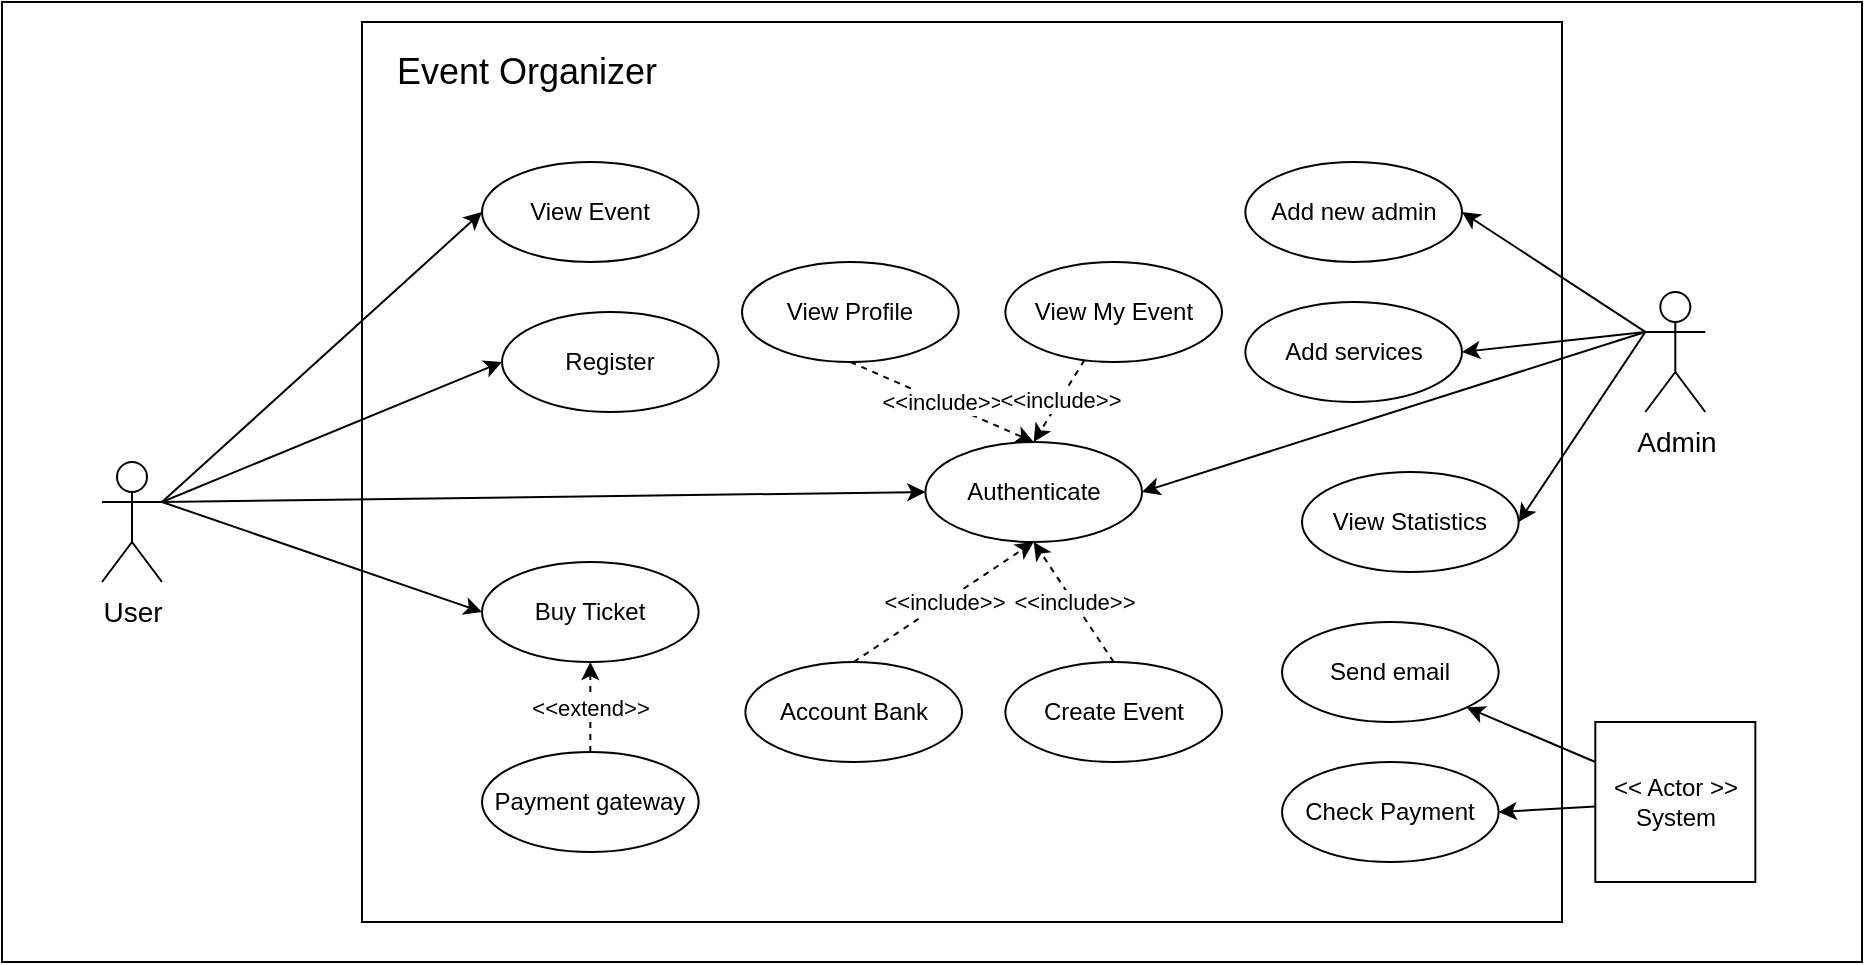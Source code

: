 <mxfile version="20.4.0" type="github">
  <diagram id="C9PHexbScycsoSmm_nkF" name="Page-1">
    <mxGraphModel dx="1038" dy="587" grid="1" gridSize="10" guides="1" tooltips="1" connect="1" arrows="1" fold="1" page="1" pageScale="1" pageWidth="850" pageHeight="1100" math="0" shadow="0">
      <root>
        <mxCell id="0" />
        <mxCell id="1" parent="0" />
        <mxCell id="6DrTKPntKGNxcgU90YKC-1" value="User" style="shape=umlActor;verticalLabelPosition=bottom;verticalAlign=top;html=1;outlineConnect=0;fontSize=14;" parent="1" vertex="1">
          <mxGeometry x="120" y="240" width="30" height="60" as="geometry" />
        </mxCell>
        <mxCell id="6DrTKPntKGNxcgU90YKC-2" value="Admin" style="shape=umlActor;verticalLabelPosition=bottom;verticalAlign=top;html=1;outlineConnect=0;fontSize=14;" parent="1" vertex="1">
          <mxGeometry x="891.66" y="155" width="30" height="60" as="geometry" />
        </mxCell>
        <mxCell id="2XuX14cPeexHmu0yOcSn-1" value="Authenticate" style="ellipse;whiteSpace=wrap;html=1;" vertex="1" parent="1">
          <mxGeometry x="531.68" y="230" width="108.33" height="50" as="geometry" />
        </mxCell>
        <mxCell id="2XuX14cPeexHmu0yOcSn-2" value="Register" style="ellipse;whiteSpace=wrap;html=1;" vertex="1" parent="1">
          <mxGeometry x="320" y="165" width="108.33" height="50" as="geometry" />
        </mxCell>
        <mxCell id="2XuX14cPeexHmu0yOcSn-3" value="View Event" style="ellipse;whiteSpace=wrap;html=1;" vertex="1" parent="1">
          <mxGeometry x="310" y="90" width="108.33" height="50" as="geometry" />
        </mxCell>
        <mxCell id="2XuX14cPeexHmu0yOcSn-4" value="Buy Ticket" style="ellipse;whiteSpace=wrap;html=1;" vertex="1" parent="1">
          <mxGeometry x="310" y="290" width="108.33" height="50" as="geometry" />
        </mxCell>
        <mxCell id="2XuX14cPeexHmu0yOcSn-5" value="Payment gateway" style="ellipse;whiteSpace=wrap;html=1;" vertex="1" parent="1">
          <mxGeometry x="310" y="385" width="108.34" height="50" as="geometry" />
        </mxCell>
        <mxCell id="2XuX14cPeexHmu0yOcSn-8" value="Add services" style="ellipse;whiteSpace=wrap;html=1;" vertex="1" parent="1">
          <mxGeometry x="691.66" y="160" width="108.34" height="50" as="geometry" />
        </mxCell>
        <mxCell id="2XuX14cPeexHmu0yOcSn-9" value="View Statistics" style="ellipse;whiteSpace=wrap;html=1;" vertex="1" parent="1">
          <mxGeometry x="720" y="245" width="108.34" height="50" as="geometry" />
        </mxCell>
        <mxCell id="2XuX14cPeexHmu0yOcSn-10" value="Add new admin" style="ellipse;whiteSpace=wrap;html=1;" vertex="1" parent="1">
          <mxGeometry x="691.66" y="90" width="108.34" height="50" as="geometry" />
        </mxCell>
        <mxCell id="2XuX14cPeexHmu0yOcSn-13" value="View Profile" style="ellipse;whiteSpace=wrap;html=1;" vertex="1" parent="1">
          <mxGeometry x="440" y="140" width="108.34" height="50" as="geometry" />
        </mxCell>
        <mxCell id="2XuX14cPeexHmu0yOcSn-14" value="" style="endArrow=classic;html=1;rounded=0;entryX=0;entryY=0.5;entryDx=0;entryDy=0;exitX=1;exitY=0.333;exitDx=0;exitDy=0;exitPerimeter=0;" edge="1" parent="1" source="6DrTKPntKGNxcgU90YKC-1" target="2XuX14cPeexHmu0yOcSn-1">
          <mxGeometry width="50" height="50" relative="1" as="geometry">
            <mxPoint x="350" y="250" as="sourcePoint" />
            <mxPoint x="400" y="200" as="targetPoint" />
          </mxGeometry>
        </mxCell>
        <mxCell id="2XuX14cPeexHmu0yOcSn-15" value="" style="endArrow=classic;html=1;rounded=0;entryX=0;entryY=0.5;entryDx=0;entryDy=0;exitX=1;exitY=0.333;exitDx=0;exitDy=0;exitPerimeter=0;" edge="1" parent="1" source="6DrTKPntKGNxcgU90YKC-1" target="2XuX14cPeexHmu0yOcSn-2">
          <mxGeometry width="50" height="50" relative="1" as="geometry">
            <mxPoint x="110" y="270" as="sourcePoint" />
            <mxPoint x="300" y="125" as="targetPoint" />
          </mxGeometry>
        </mxCell>
        <mxCell id="2XuX14cPeexHmu0yOcSn-16" value="" style="endArrow=classic;html=1;rounded=0;entryX=0;entryY=0.5;entryDx=0;entryDy=0;exitX=1;exitY=0.333;exitDx=0;exitDy=0;exitPerimeter=0;" edge="1" parent="1" source="6DrTKPntKGNxcgU90YKC-1" target="2XuX14cPeexHmu0yOcSn-3">
          <mxGeometry width="50" height="50" relative="1" as="geometry">
            <mxPoint x="110" y="270" as="sourcePoint" />
            <mxPoint x="300" y="205" as="targetPoint" />
          </mxGeometry>
        </mxCell>
        <mxCell id="2XuX14cPeexHmu0yOcSn-17" value="" style="endArrow=classic;html=1;rounded=0;entryX=0;entryY=0.5;entryDx=0;entryDy=0;exitX=1;exitY=0.333;exitDx=0;exitDy=0;exitPerimeter=0;" edge="1" parent="1" source="6DrTKPntKGNxcgU90YKC-1" target="2XuX14cPeexHmu0yOcSn-4">
          <mxGeometry width="50" height="50" relative="1" as="geometry">
            <mxPoint x="120" y="280" as="sourcePoint" />
            <mxPoint x="310" y="215" as="targetPoint" />
          </mxGeometry>
        </mxCell>
        <mxCell id="2XuX14cPeexHmu0yOcSn-19" value="" style="endArrow=classic;html=1;rounded=0;entryX=1;entryY=0.5;entryDx=0;entryDy=0;exitX=0;exitY=0.333;exitDx=0;exitDy=0;exitPerimeter=0;" edge="1" parent="1" source="6DrTKPntKGNxcgU90YKC-2" target="2XuX14cPeexHmu0yOcSn-10">
          <mxGeometry width="50" height="50" relative="1" as="geometry">
            <mxPoint x="591.66" y="160" as="sourcePoint" />
            <mxPoint x="641.66" y="110" as="targetPoint" />
          </mxGeometry>
        </mxCell>
        <mxCell id="2XuX14cPeexHmu0yOcSn-20" value="" style="endArrow=classic;html=1;rounded=0;entryX=1;entryY=0.5;entryDx=0;entryDy=0;exitX=0;exitY=0.333;exitDx=0;exitDy=0;exitPerimeter=0;" edge="1" parent="1" source="6DrTKPntKGNxcgU90YKC-2" target="2XuX14cPeexHmu0yOcSn-8">
          <mxGeometry width="50" height="50" relative="1" as="geometry">
            <mxPoint x="901.66" y="185" as="sourcePoint" />
            <mxPoint x="810.0" y="125" as="targetPoint" />
          </mxGeometry>
        </mxCell>
        <mxCell id="2XuX14cPeexHmu0yOcSn-21" value="" style="endArrow=classic;html=1;rounded=0;entryX=1;entryY=0.5;entryDx=0;entryDy=0;exitX=0;exitY=0.333;exitDx=0;exitDy=0;exitPerimeter=0;" edge="1" parent="1" source="6DrTKPntKGNxcgU90YKC-2" target="2XuX14cPeexHmu0yOcSn-9">
          <mxGeometry width="50" height="50" relative="1" as="geometry">
            <mxPoint x="901.66" y="185" as="sourcePoint" />
            <mxPoint x="810.0" y="195" as="targetPoint" />
          </mxGeometry>
        </mxCell>
        <mxCell id="2XuX14cPeexHmu0yOcSn-22" value="&amp;lt;&amp;lt;extend&amp;gt;&amp;gt;" style="endArrow=classic;html=1;rounded=0;entryX=0.5;entryY=1;entryDx=0;entryDy=0;exitX=0.5;exitY=0;exitDx=0;exitDy=0;dashed=1;" edge="1" parent="1" source="2XuX14cPeexHmu0yOcSn-5" target="2XuX14cPeexHmu0yOcSn-4">
          <mxGeometry width="50" height="50" relative="1" as="geometry">
            <mxPoint x="430" y="250" as="sourcePoint" />
            <mxPoint x="480" y="200" as="targetPoint" />
          </mxGeometry>
        </mxCell>
        <mxCell id="2XuX14cPeexHmu0yOcSn-23" value="Account Bank" style="ellipse;whiteSpace=wrap;html=1;" vertex="1" parent="1">
          <mxGeometry x="441.67" y="340" width="108.34" height="50" as="geometry" />
        </mxCell>
        <mxCell id="2XuX14cPeexHmu0yOcSn-24" value="" style="endArrow=classic;html=1;rounded=0;entryX=1;entryY=0.5;entryDx=0;entryDy=0;exitX=0;exitY=0.333;exitDx=0;exitDy=0;exitPerimeter=0;" edge="1" parent="1" source="6DrTKPntKGNxcgU90YKC-2" target="2XuX14cPeexHmu0yOcSn-1">
          <mxGeometry width="50" height="50" relative="1" as="geometry">
            <mxPoint x="901.66" y="185" as="sourcePoint" />
            <mxPoint x="680.0" y="255" as="targetPoint" />
          </mxGeometry>
        </mxCell>
        <mxCell id="2XuX14cPeexHmu0yOcSn-25" value="&amp;lt;&amp;lt;include&amp;gt;&amp;gt;" style="endArrow=classic;html=1;rounded=0;dashed=1;entryX=0.5;entryY=0;entryDx=0;entryDy=0;exitX=0.5;exitY=1;exitDx=0;exitDy=0;" edge="1" parent="1" source="2XuX14cPeexHmu0yOcSn-13" target="2XuX14cPeexHmu0yOcSn-1">
          <mxGeometry width="50" height="50" relative="1" as="geometry">
            <mxPoint x="531.67" y="250" as="sourcePoint" />
            <mxPoint x="581.67" y="200" as="targetPoint" />
          </mxGeometry>
        </mxCell>
        <mxCell id="2XuX14cPeexHmu0yOcSn-26" value="&amp;lt;&amp;lt;include&amp;gt;&amp;gt;" style="endArrow=classic;html=1;rounded=0;dashed=1;entryX=0.5;entryY=1;entryDx=0;entryDy=0;exitX=0.5;exitY=0;exitDx=0;exitDy=0;" edge="1" parent="1" source="2XuX14cPeexHmu0yOcSn-23" target="2XuX14cPeexHmu0yOcSn-1">
          <mxGeometry width="50" height="50" relative="1" as="geometry">
            <mxPoint x="531.67" y="250" as="sourcePoint" />
            <mxPoint x="581.67" y="200" as="targetPoint" />
          </mxGeometry>
        </mxCell>
        <mxCell id="2XuX14cPeexHmu0yOcSn-27" value="Create Event" style="ellipse;whiteSpace=wrap;html=1;" vertex="1" parent="1">
          <mxGeometry x="571.67" y="340" width="108.34" height="50" as="geometry" />
        </mxCell>
        <mxCell id="2XuX14cPeexHmu0yOcSn-28" value="&amp;lt;&amp;lt;include&amp;gt;&amp;gt;" style="endArrow=classic;html=1;rounded=0;dashed=1;entryX=0.5;entryY=1;entryDx=0;entryDy=0;exitX=0.5;exitY=0;exitDx=0;exitDy=0;" edge="1" parent="1" source="2XuX14cPeexHmu0yOcSn-27" target="2XuX14cPeexHmu0yOcSn-1">
          <mxGeometry width="50" height="50" relative="1" as="geometry">
            <mxPoint x="531.67" y="330" as="sourcePoint" />
            <mxPoint x="581.67" y="280" as="targetPoint" />
          </mxGeometry>
        </mxCell>
        <mxCell id="2XuX14cPeexHmu0yOcSn-30" value="&amp;lt;&amp;lt;include&amp;gt;&amp;gt;" style="orthogonalLoop=1;jettySize=auto;html=1;entryX=0.5;entryY=0;entryDx=0;entryDy=0;dashed=1;rounded=0;strokeColor=default;" edge="1" parent="1" source="2XuX14cPeexHmu0yOcSn-29" target="2XuX14cPeexHmu0yOcSn-1">
          <mxGeometry relative="1" as="geometry" />
        </mxCell>
        <mxCell id="2XuX14cPeexHmu0yOcSn-29" value="View My Event" style="ellipse;whiteSpace=wrap;html=1;" vertex="1" parent="1">
          <mxGeometry x="571.67" y="140" width="108.34" height="50" as="geometry" />
        </mxCell>
        <mxCell id="2XuX14cPeexHmu0yOcSn-33" style="edgeStyle=none;rounded=0;orthogonalLoop=1;jettySize=auto;html=1;exitX=0;exitY=0.25;exitDx=0;exitDy=0;entryX=1;entryY=1;entryDx=0;entryDy=0;strokeColor=default;" edge="1" parent="1" source="2XuX14cPeexHmu0yOcSn-31" target="2XuX14cPeexHmu0yOcSn-32">
          <mxGeometry relative="1" as="geometry" />
        </mxCell>
        <mxCell id="2XuX14cPeexHmu0yOcSn-35" style="edgeStyle=none;rounded=0;orthogonalLoop=1;jettySize=auto;html=1;entryX=1;entryY=0.5;entryDx=0;entryDy=0;strokeColor=default;" edge="1" parent="1" source="2XuX14cPeexHmu0yOcSn-31" target="2XuX14cPeexHmu0yOcSn-34">
          <mxGeometry relative="1" as="geometry" />
        </mxCell>
        <mxCell id="2XuX14cPeexHmu0yOcSn-31" value="&amp;lt;&amp;lt; Actor &amp;gt;&amp;gt;&lt;br&gt;System" style="whiteSpace=wrap;html=1;aspect=fixed;" vertex="1" parent="1">
          <mxGeometry x="866.66" y="370" width="80" height="80" as="geometry" />
        </mxCell>
        <mxCell id="2XuX14cPeexHmu0yOcSn-32" value="Send email" style="ellipse;whiteSpace=wrap;html=1;" vertex="1" parent="1">
          <mxGeometry x="710" y="320" width="108.34" height="50" as="geometry" />
        </mxCell>
        <mxCell id="2XuX14cPeexHmu0yOcSn-34" value="Check Payment" style="ellipse;whiteSpace=wrap;html=1;" vertex="1" parent="1">
          <mxGeometry x="710" y="390" width="108.34" height="50" as="geometry" />
        </mxCell>
        <mxCell id="2XuX14cPeexHmu0yOcSn-36" value="" style="rounded=0;whiteSpace=wrap;html=1;strokeColor=default;fillColor=none;" vertex="1" parent="1">
          <mxGeometry x="250" y="20" width="600" height="450" as="geometry" />
        </mxCell>
        <mxCell id="2XuX14cPeexHmu0yOcSn-37" value="Event Organizer&amp;nbsp;" style="text;html=1;strokeColor=none;fillColor=none;align=center;verticalAlign=middle;whiteSpace=wrap;rounded=0;fontSize=18;" vertex="1" parent="1">
          <mxGeometry x="260" y="30" width="150" height="30" as="geometry" />
        </mxCell>
        <mxCell id="2XuX14cPeexHmu0yOcSn-38" value="" style="rounded=0;whiteSpace=wrap;html=1;strokeColor=default;fontSize=14;fillColor=none;" vertex="1" parent="1">
          <mxGeometry x="70" y="10" width="930" height="480" as="geometry" />
        </mxCell>
      </root>
    </mxGraphModel>
  </diagram>
</mxfile>
